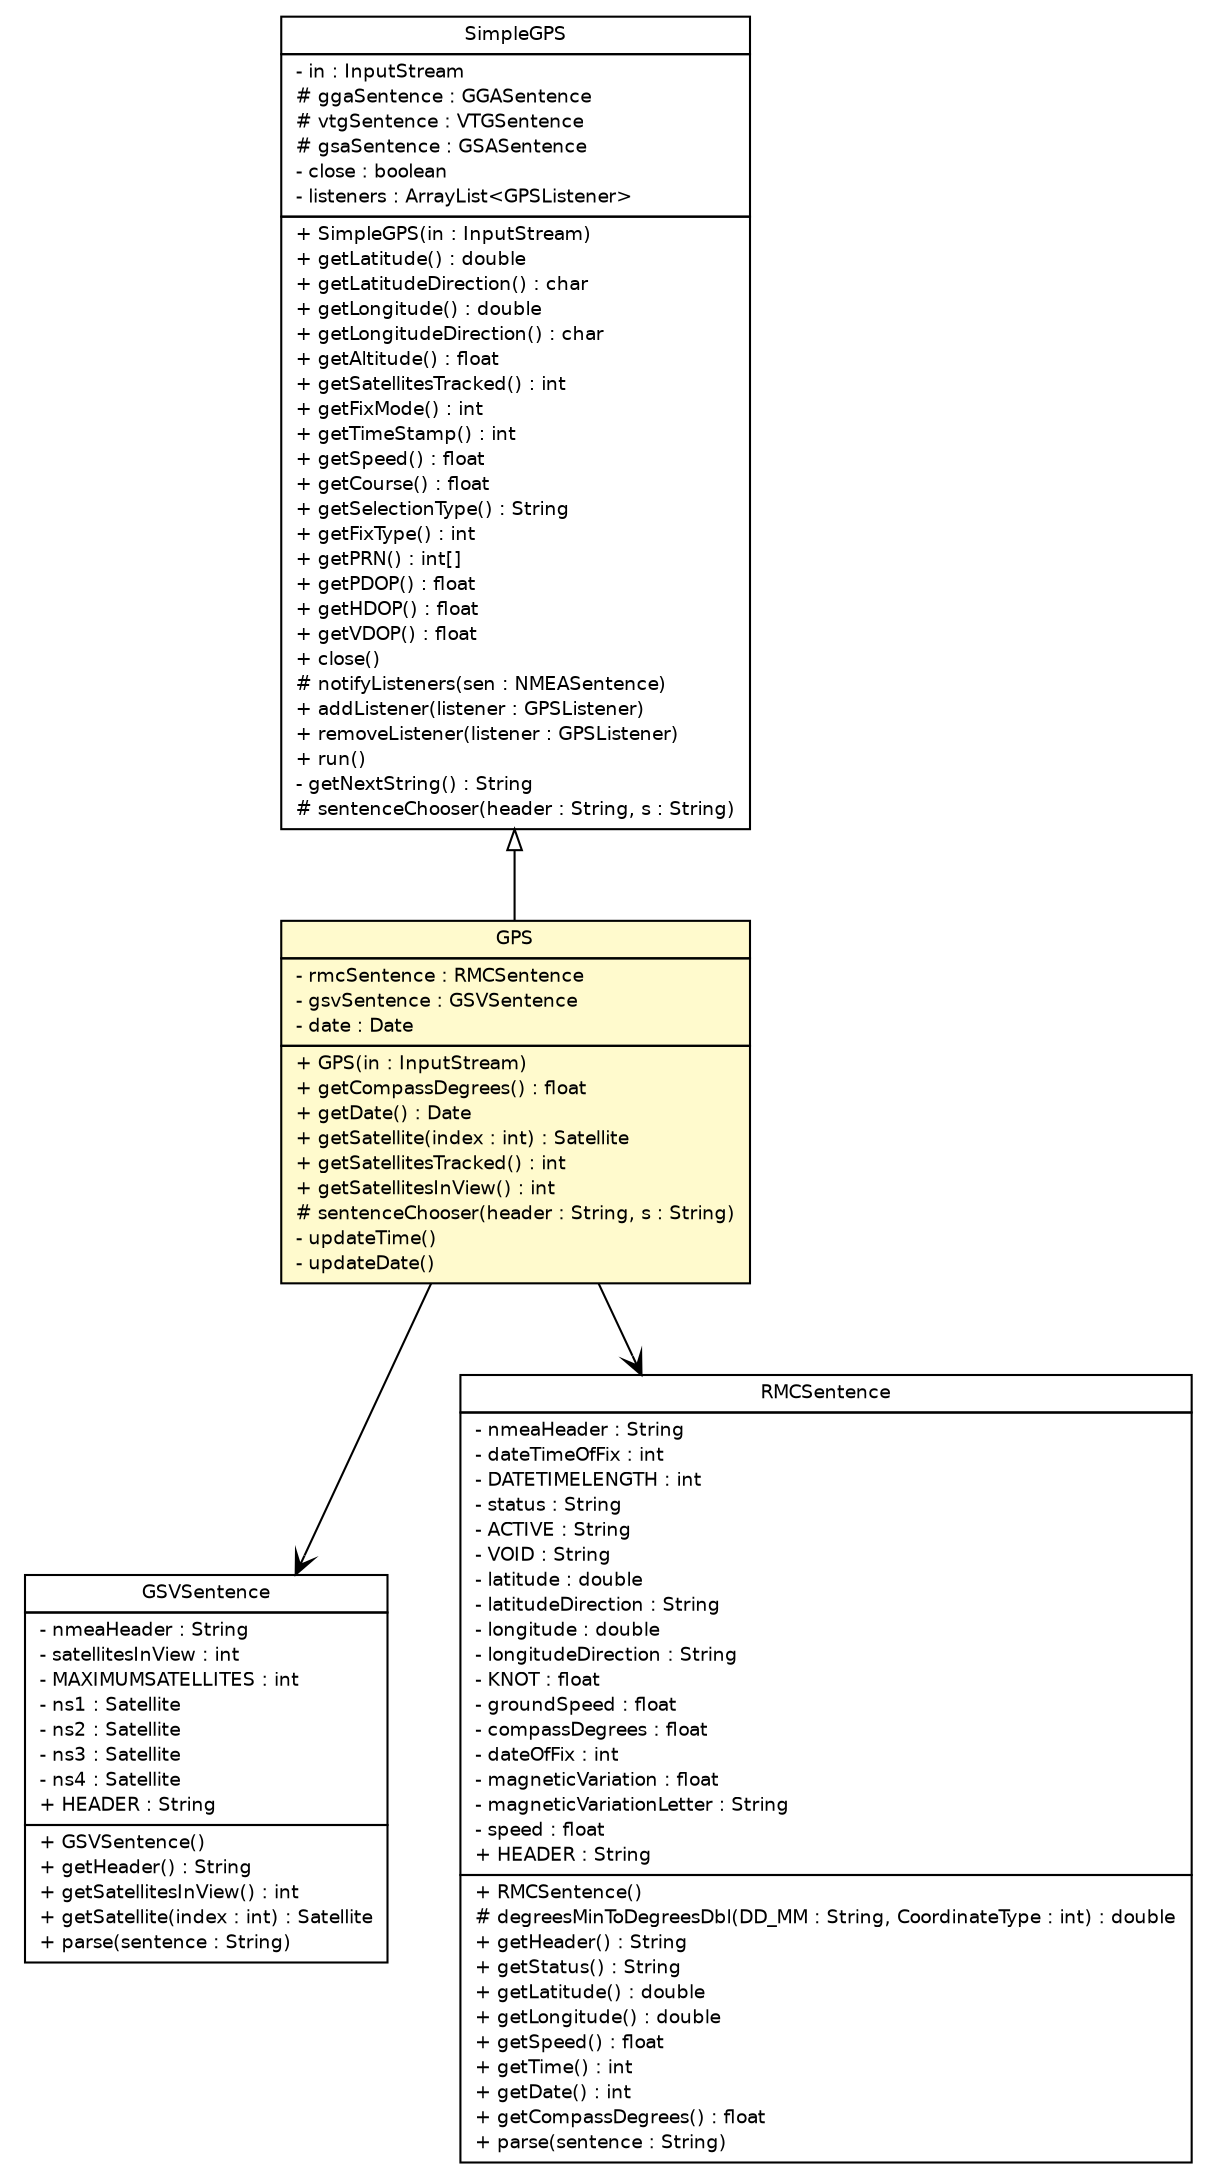 #!/usr/local/bin/dot
#
# Class diagram 
# Generated by UMLGraph version R5_6-24-gf6e263 (http://www.umlgraph.org/)
#

digraph G {
	edge [fontname="Helvetica",fontsize=10,labelfontname="Helvetica",labelfontsize=10];
	node [fontname="Helvetica",fontsize=10,shape=plaintext];
	nodesep=0.25;
	ranksep=0.5;
	// lejos.hardware.gps.GPS
	c4202 [label=<<table title="lejos.hardware.gps.GPS" border="0" cellborder="1" cellspacing="0" cellpadding="2" port="p" bgcolor="lemonChiffon" href="./GPS.html">
		<tr><td><table border="0" cellspacing="0" cellpadding="1">
<tr><td align="center" balign="center"> GPS </td></tr>
		</table></td></tr>
		<tr><td><table border="0" cellspacing="0" cellpadding="1">
<tr><td align="left" balign="left"> - rmcSentence : RMCSentence </td></tr>
<tr><td align="left" balign="left"> - gsvSentence : GSVSentence </td></tr>
<tr><td align="left" balign="left"> - date : Date </td></tr>
		</table></td></tr>
		<tr><td><table border="0" cellspacing="0" cellpadding="1">
<tr><td align="left" balign="left"> + GPS(in : InputStream) </td></tr>
<tr><td align="left" balign="left"> + getCompassDegrees() : float </td></tr>
<tr><td align="left" balign="left"> + getDate() : Date </td></tr>
<tr><td align="left" balign="left"> + getSatellite(index : int) : Satellite </td></tr>
<tr><td align="left" balign="left"> + getSatellitesTracked() : int </td></tr>
<tr><td align="left" balign="left"> + getSatellitesInView() : int </td></tr>
<tr><td align="left" balign="left"> # sentenceChooser(header : String, s : String) </td></tr>
<tr><td align="left" balign="left"> - updateTime() </td></tr>
<tr><td align="left" balign="left"> - updateDate() </td></tr>
		</table></td></tr>
		</table>>, URL="./GPS.html", fontname="Helvetica", fontcolor="black", fontsize=9.0];
	// lejos.hardware.gps.GSVSentence
	c4205 [label=<<table title="lejos.hardware.gps.GSVSentence" border="0" cellborder="1" cellspacing="0" cellpadding="2" port="p" href="./GSVSentence.html">
		<tr><td><table border="0" cellspacing="0" cellpadding="1">
<tr><td align="center" balign="center"> GSVSentence </td></tr>
		</table></td></tr>
		<tr><td><table border="0" cellspacing="0" cellpadding="1">
<tr><td align="left" balign="left"> - nmeaHeader : String </td></tr>
<tr><td align="left" balign="left"> - satellitesInView : int </td></tr>
<tr><td align="left" balign="left"> - MAXIMUMSATELLITES : int </td></tr>
<tr><td align="left" balign="left"> - ns1 : Satellite </td></tr>
<tr><td align="left" balign="left"> - ns2 : Satellite </td></tr>
<tr><td align="left" balign="left"> - ns3 : Satellite </td></tr>
<tr><td align="left" balign="left"> - ns4 : Satellite </td></tr>
<tr><td align="left" balign="left"> + HEADER : String </td></tr>
		</table></td></tr>
		<tr><td><table border="0" cellspacing="0" cellpadding="1">
<tr><td align="left" balign="left"> + GSVSentence() </td></tr>
<tr><td align="left" balign="left"> + getHeader() : String </td></tr>
<tr><td align="left" balign="left"> + getSatellitesInView() : int </td></tr>
<tr><td align="left" balign="left"> + getSatellite(index : int) : Satellite </td></tr>
<tr><td align="left" balign="left"> + parse(sentence : String) </td></tr>
		</table></td></tr>
		</table>>, URL="./GSVSentence.html", fontname="Helvetica", fontcolor="black", fontsize=9.0];
	// lejos.hardware.gps.RMCSentence
	c4207 [label=<<table title="lejos.hardware.gps.RMCSentence" border="0" cellborder="1" cellspacing="0" cellpadding="2" port="p" href="./RMCSentence.html">
		<tr><td><table border="0" cellspacing="0" cellpadding="1">
<tr><td align="center" balign="center"> RMCSentence </td></tr>
		</table></td></tr>
		<tr><td><table border="0" cellspacing="0" cellpadding="1">
<tr><td align="left" balign="left"> - nmeaHeader : String </td></tr>
<tr><td align="left" balign="left"> - dateTimeOfFix : int </td></tr>
<tr><td align="left" balign="left"> - DATETIMELENGTH : int </td></tr>
<tr><td align="left" balign="left"> - status : String </td></tr>
<tr><td align="left" balign="left"> - ACTIVE : String </td></tr>
<tr><td align="left" balign="left"> - VOID : String </td></tr>
<tr><td align="left" balign="left"> - latitude : double </td></tr>
<tr><td align="left" balign="left"> - latitudeDirection : String </td></tr>
<tr><td align="left" balign="left"> - longitude : double </td></tr>
<tr><td align="left" balign="left"> - longitudeDirection : String </td></tr>
<tr><td align="left" balign="left"> - KNOT : float </td></tr>
<tr><td align="left" balign="left"> - groundSpeed : float </td></tr>
<tr><td align="left" balign="left"> - compassDegrees : float </td></tr>
<tr><td align="left" balign="left"> - dateOfFix : int </td></tr>
<tr><td align="left" balign="left"> - magneticVariation : float </td></tr>
<tr><td align="left" balign="left"> - magneticVariationLetter : String </td></tr>
<tr><td align="left" balign="left"> - speed : float </td></tr>
<tr><td align="left" balign="left"> + HEADER : String </td></tr>
		</table></td></tr>
		<tr><td><table border="0" cellspacing="0" cellpadding="1">
<tr><td align="left" balign="left"> + RMCSentence() </td></tr>
<tr><td align="left" balign="left"> # degreesMinToDegreesDbl(DD_MM : String, CoordinateType : int) : double </td></tr>
<tr><td align="left" balign="left"> + getHeader() : String </td></tr>
<tr><td align="left" balign="left"> + getStatus() : String </td></tr>
<tr><td align="left" balign="left"> + getLatitude() : double </td></tr>
<tr><td align="left" balign="left"> + getLongitude() : double </td></tr>
<tr><td align="left" balign="left"> + getSpeed() : float </td></tr>
<tr><td align="left" balign="left"> + getTime() : int </td></tr>
<tr><td align="left" balign="left"> + getDate() : int </td></tr>
<tr><td align="left" balign="left"> + getCompassDegrees() : float </td></tr>
<tr><td align="left" balign="left"> + parse(sentence : String) </td></tr>
		</table></td></tr>
		</table>>, URL="./RMCSentence.html", fontname="Helvetica", fontcolor="black", fontsize=9.0];
	// lejos.hardware.gps.SimpleGPS
	c4209 [label=<<table title="lejos.hardware.gps.SimpleGPS" border="0" cellborder="1" cellspacing="0" cellpadding="2" port="p" href="./SimpleGPS.html">
		<tr><td><table border="0" cellspacing="0" cellpadding="1">
<tr><td align="center" balign="center"> SimpleGPS </td></tr>
		</table></td></tr>
		<tr><td><table border="0" cellspacing="0" cellpadding="1">
<tr><td align="left" balign="left"> - in : InputStream </td></tr>
<tr><td align="left" balign="left"> # ggaSentence : GGASentence </td></tr>
<tr><td align="left" balign="left"> # vtgSentence : VTGSentence </td></tr>
<tr><td align="left" balign="left"> # gsaSentence : GSASentence </td></tr>
<tr><td align="left" balign="left"> - close : boolean </td></tr>
<tr><td align="left" balign="left"> - listeners : ArrayList&lt;GPSListener&gt; </td></tr>
		</table></td></tr>
		<tr><td><table border="0" cellspacing="0" cellpadding="1">
<tr><td align="left" balign="left"> + SimpleGPS(in : InputStream) </td></tr>
<tr><td align="left" balign="left"> + getLatitude() : double </td></tr>
<tr><td align="left" balign="left"> + getLatitudeDirection() : char </td></tr>
<tr><td align="left" balign="left"> + getLongitude() : double </td></tr>
<tr><td align="left" balign="left"> + getLongitudeDirection() : char </td></tr>
<tr><td align="left" balign="left"> + getAltitude() : float </td></tr>
<tr><td align="left" balign="left"> + getSatellitesTracked() : int </td></tr>
<tr><td align="left" balign="left"> + getFixMode() : int </td></tr>
<tr><td align="left" balign="left"> + getTimeStamp() : int </td></tr>
<tr><td align="left" balign="left"> + getSpeed() : float </td></tr>
<tr><td align="left" balign="left"> + getCourse() : float </td></tr>
<tr><td align="left" balign="left"> + getSelectionType() : String </td></tr>
<tr><td align="left" balign="left"> + getFixType() : int </td></tr>
<tr><td align="left" balign="left"> + getPRN() : int[] </td></tr>
<tr><td align="left" balign="left"> + getPDOP() : float </td></tr>
<tr><td align="left" balign="left"> + getHDOP() : float </td></tr>
<tr><td align="left" balign="left"> + getVDOP() : float </td></tr>
<tr><td align="left" balign="left"> + close() </td></tr>
<tr><td align="left" balign="left"> # notifyListeners(sen : NMEASentence) </td></tr>
<tr><td align="left" balign="left"> + addListener(listener : GPSListener) </td></tr>
<tr><td align="left" balign="left"> + removeListener(listener : GPSListener) </td></tr>
<tr><td align="left" balign="left"> + run() </td></tr>
<tr><td align="left" balign="left"> - getNextString() : String </td></tr>
<tr><td align="left" balign="left"> # sentenceChooser(header : String, s : String) </td></tr>
		</table></td></tr>
		</table>>, URL="./SimpleGPS.html", fontname="Helvetica", fontcolor="black", fontsize=9.0];
	//lejos.hardware.gps.GPS extends lejos.hardware.gps.SimpleGPS
	c4209:p -> c4202:p [dir=back,arrowtail=empty];
	// lejos.hardware.gps.GPS NAVASSOC lejos.hardware.gps.RMCSentence
	c4202:p -> c4207:p [taillabel="", label="", headlabel="", fontname="Helvetica", fontcolor="black", fontsize=10.0, color="black", arrowhead=open];
	// lejos.hardware.gps.GPS NAVASSOC lejos.hardware.gps.GSVSentence
	c4202:p -> c4205:p [taillabel="", label="", headlabel="", fontname="Helvetica", fontcolor="black", fontsize=10.0, color="black", arrowhead=open];
}

